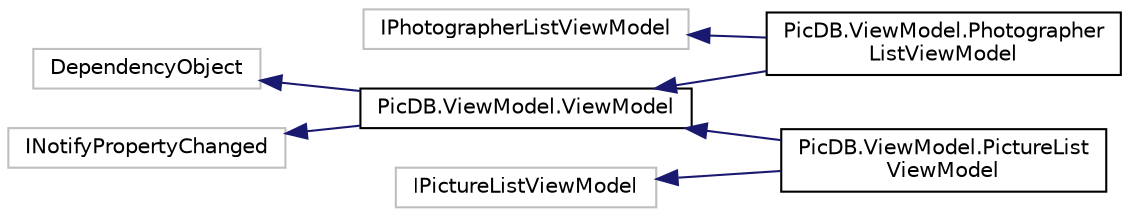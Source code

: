 digraph "Graphical Class Hierarchy"
{
  edge [fontname="Helvetica",fontsize="10",labelfontname="Helvetica",labelfontsize="10"];
  node [fontname="Helvetica",fontsize="10",shape=record];
  rankdir="LR";
  Node61 [label="DependencyObject",height=0.2,width=0.4,color="grey75", fillcolor="white", style="filled"];
  Node61 -> Node32 [dir="back",color="midnightblue",fontsize="10",style="solid",fontname="Helvetica"];
  Node32 [label="PicDB.ViewModel.ViewModel",height=0.2,width=0.4,color="black", fillcolor="white", style="filled",URL="$classPicDB_1_1ViewModel_1_1ViewModel.html"];
  Node32 -> Node28 [dir="back",color="midnightblue",fontsize="10",style="solid",fontname="Helvetica"];
  Node28 [label="PicDB.ViewModel.Photographer\lListViewModel",height=0.2,width=0.4,color="black", fillcolor="white", style="filled",URL="$classPicDB_1_1ViewModel_1_1PhotographerListViewModel.html"];
  Node32 -> Node0 [dir="back",color="midnightblue",fontsize="10",style="solid",fontname="Helvetica"];
  Node0 [label="PicDB.ViewModel.PictureList\lViewModel",height=0.2,width=0.4,color="black", fillcolor="white", style="filled",URL="$classPicDB_1_1ViewModel_1_1PictureListViewModel.html"];
  Node31 [label="INotifyPropertyChanged",height=0.2,width=0.4,color="grey75", fillcolor="white", style="filled"];
  Node31 -> Node32 [dir="back",color="midnightblue",fontsize="10",style="solid",fontname="Helvetica"];
  Node27 [label="IPhotographerListViewModel",height=0.2,width=0.4,color="grey75", fillcolor="white", style="filled"];
  Node27 -> Node28 [dir="back",color="midnightblue",fontsize="10",style="solid",fontname="Helvetica"];
  Node21 [label="IPictureListViewModel",height=0.2,width=0.4,color="grey75", fillcolor="white", style="filled"];
  Node21 -> Node0 [dir="back",color="midnightblue",fontsize="10",style="solid",fontname="Helvetica"];
}
